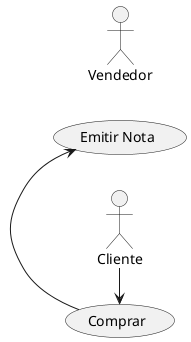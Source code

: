 @startuml
left to right direction
actor Cliente
actor Vendedor

(Comprar) as UC1
(Emitir Nota) as UC2

Cliente -right-> UC1
UC1 -left-> UC2
@enduml
